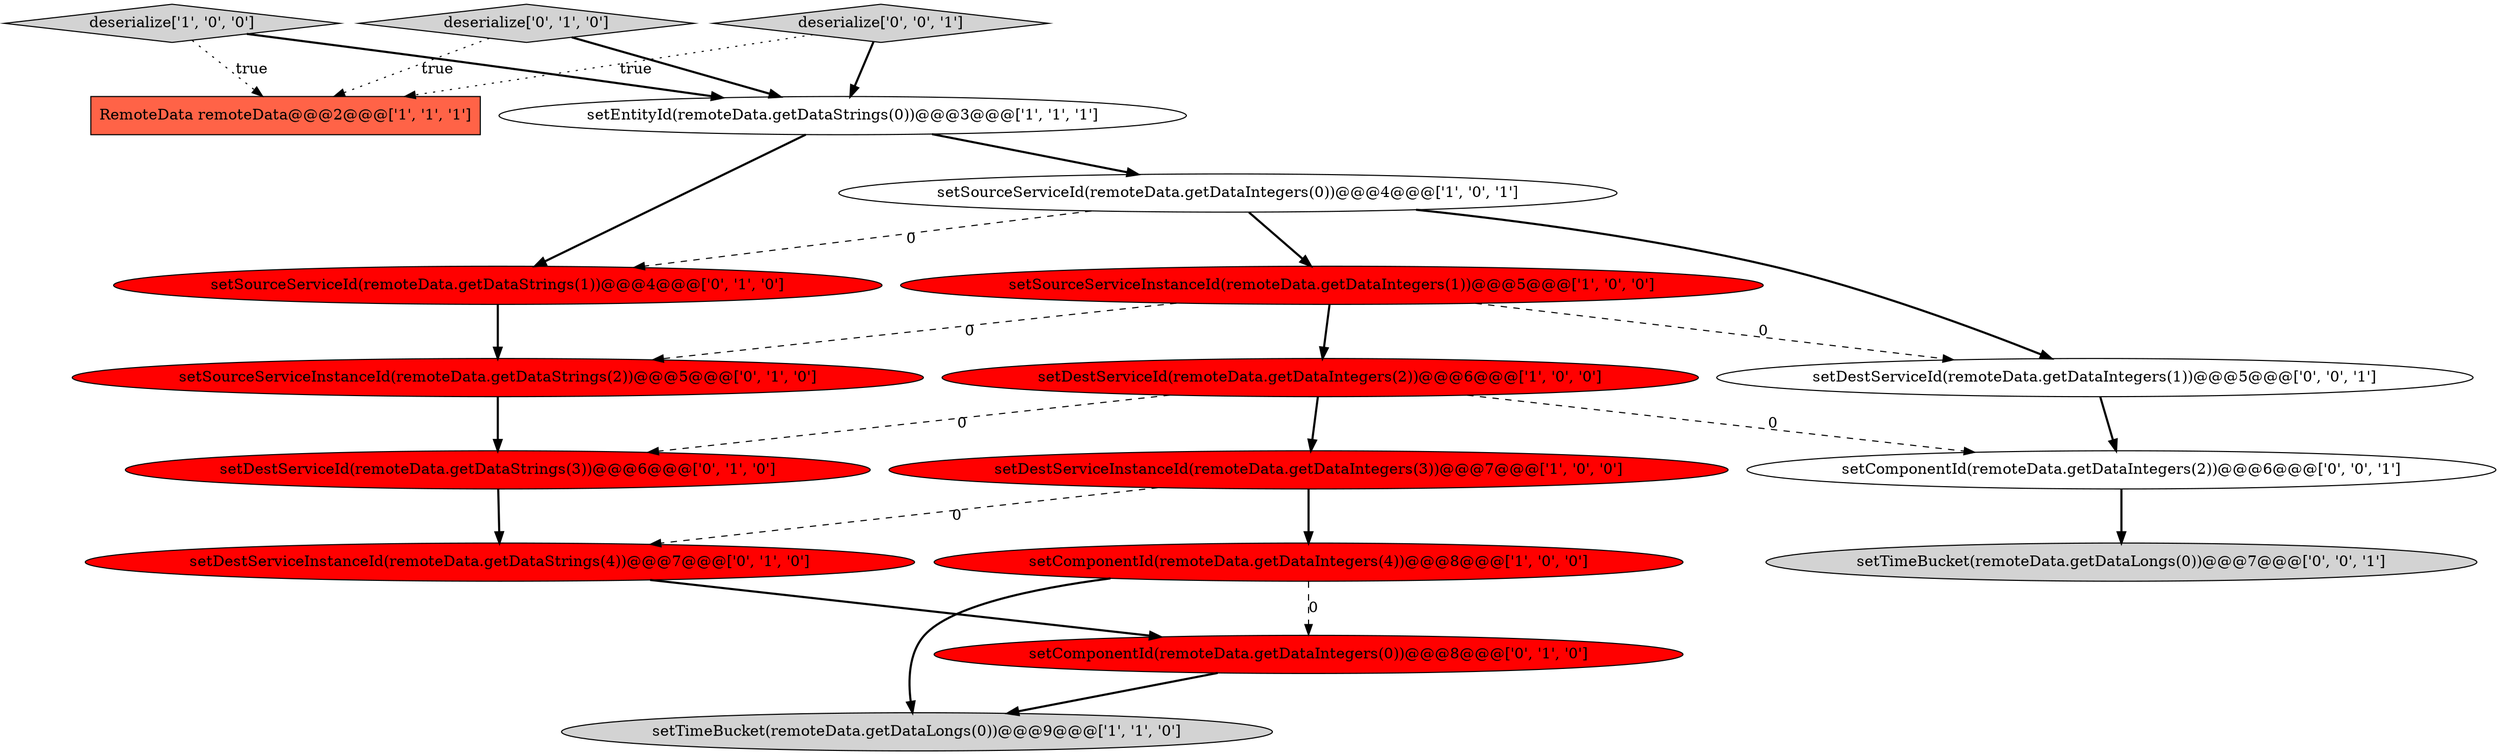 digraph {
8 [style = filled, label = "setTimeBucket(remoteData.getDataLongs(0))@@@9@@@['1', '1', '0']", fillcolor = lightgray, shape = ellipse image = "AAA0AAABBB1BBB"];
7 [style = filled, label = "deserialize['1', '0', '0']", fillcolor = lightgray, shape = diamond image = "AAA0AAABBB1BBB"];
13 [style = filled, label = "setSourceServiceId(remoteData.getDataStrings(1))@@@4@@@['0', '1', '0']", fillcolor = red, shape = ellipse image = "AAA1AAABBB2BBB"];
18 [style = filled, label = "setComponentId(remoteData.getDataIntegers(2))@@@6@@@['0', '0', '1']", fillcolor = white, shape = ellipse image = "AAA0AAABBB3BBB"];
17 [style = filled, label = "deserialize['0', '0', '1']", fillcolor = lightgray, shape = diamond image = "AAA0AAABBB3BBB"];
1 [style = filled, label = "setDestServiceInstanceId(remoteData.getDataIntegers(3))@@@7@@@['1', '0', '0']", fillcolor = red, shape = ellipse image = "AAA1AAABBB1BBB"];
0 [style = filled, label = "RemoteData remoteData@@@2@@@['1', '1', '1']", fillcolor = tomato, shape = box image = "AAA0AAABBB1BBB"];
9 [style = filled, label = "setDestServiceId(remoteData.getDataStrings(3))@@@6@@@['0', '1', '0']", fillcolor = red, shape = ellipse image = "AAA1AAABBB2BBB"];
12 [style = filled, label = "deserialize['0', '1', '0']", fillcolor = lightgray, shape = diamond image = "AAA0AAABBB2BBB"];
11 [style = filled, label = "setDestServiceInstanceId(remoteData.getDataStrings(4))@@@7@@@['0', '1', '0']", fillcolor = red, shape = ellipse image = "AAA1AAABBB2BBB"];
3 [style = filled, label = "setComponentId(remoteData.getDataIntegers(4))@@@8@@@['1', '0', '0']", fillcolor = red, shape = ellipse image = "AAA1AAABBB1BBB"];
4 [style = filled, label = "setDestServiceId(remoteData.getDataIntegers(2))@@@6@@@['1', '0', '0']", fillcolor = red, shape = ellipse image = "AAA1AAABBB1BBB"];
14 [style = filled, label = "setSourceServiceInstanceId(remoteData.getDataStrings(2))@@@5@@@['0', '1', '0']", fillcolor = red, shape = ellipse image = "AAA1AAABBB2BBB"];
5 [style = filled, label = "setSourceServiceId(remoteData.getDataIntegers(0))@@@4@@@['1', '0', '1']", fillcolor = white, shape = ellipse image = "AAA0AAABBB1BBB"];
15 [style = filled, label = "setTimeBucket(remoteData.getDataLongs(0))@@@7@@@['0', '0', '1']", fillcolor = lightgray, shape = ellipse image = "AAA0AAABBB3BBB"];
16 [style = filled, label = "setDestServiceId(remoteData.getDataIntegers(1))@@@5@@@['0', '0', '1']", fillcolor = white, shape = ellipse image = "AAA0AAABBB3BBB"];
2 [style = filled, label = "setSourceServiceInstanceId(remoteData.getDataIntegers(1))@@@5@@@['1', '0', '0']", fillcolor = red, shape = ellipse image = "AAA1AAABBB1BBB"];
10 [style = filled, label = "setComponentId(remoteData.getDataIntegers(0))@@@8@@@['0', '1', '0']", fillcolor = red, shape = ellipse image = "AAA1AAABBB2BBB"];
6 [style = filled, label = "setEntityId(remoteData.getDataStrings(0))@@@3@@@['1', '1', '1']", fillcolor = white, shape = ellipse image = "AAA0AAABBB1BBB"];
5->13 [style = dashed, label="0"];
4->18 [style = dashed, label="0"];
17->0 [style = dotted, label="true"];
16->18 [style = bold, label=""];
9->11 [style = bold, label=""];
17->6 [style = bold, label=""];
18->15 [style = bold, label=""];
1->3 [style = bold, label=""];
7->0 [style = dotted, label="true"];
12->6 [style = bold, label=""];
2->4 [style = bold, label=""];
5->16 [style = bold, label=""];
4->9 [style = dashed, label="0"];
6->5 [style = bold, label=""];
5->2 [style = bold, label=""];
2->14 [style = dashed, label="0"];
10->8 [style = bold, label=""];
11->10 [style = bold, label=""];
1->11 [style = dashed, label="0"];
3->8 [style = bold, label=""];
6->13 [style = bold, label=""];
2->16 [style = dashed, label="0"];
7->6 [style = bold, label=""];
12->0 [style = dotted, label="true"];
14->9 [style = bold, label=""];
4->1 [style = bold, label=""];
3->10 [style = dashed, label="0"];
13->14 [style = bold, label=""];
}
